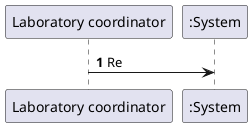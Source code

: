 @startuml
'https://plantuml.com/sequence-diagram

autonumber

"Laboratory coordinator" -> ":System": Re

@enduml